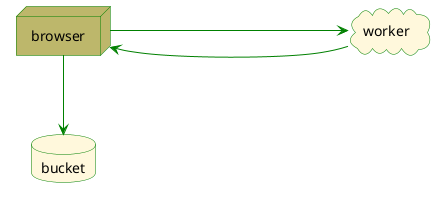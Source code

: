 @startuml

<style>
componentDiagram {
  LineColor Green
}
</style>


node browser as b #darkkhaki
cloud worker as w #cornsilk
database bucket as bu #cornsilk

b -> w : <color:White>Requests pre-signed URL for PUT<color:White>
w -> b : <color:White>Sends pre-signed URL for PUT<color:White>
b --> bu : <color:White>  PUT with pre-signed URL<color:White>


@enduml